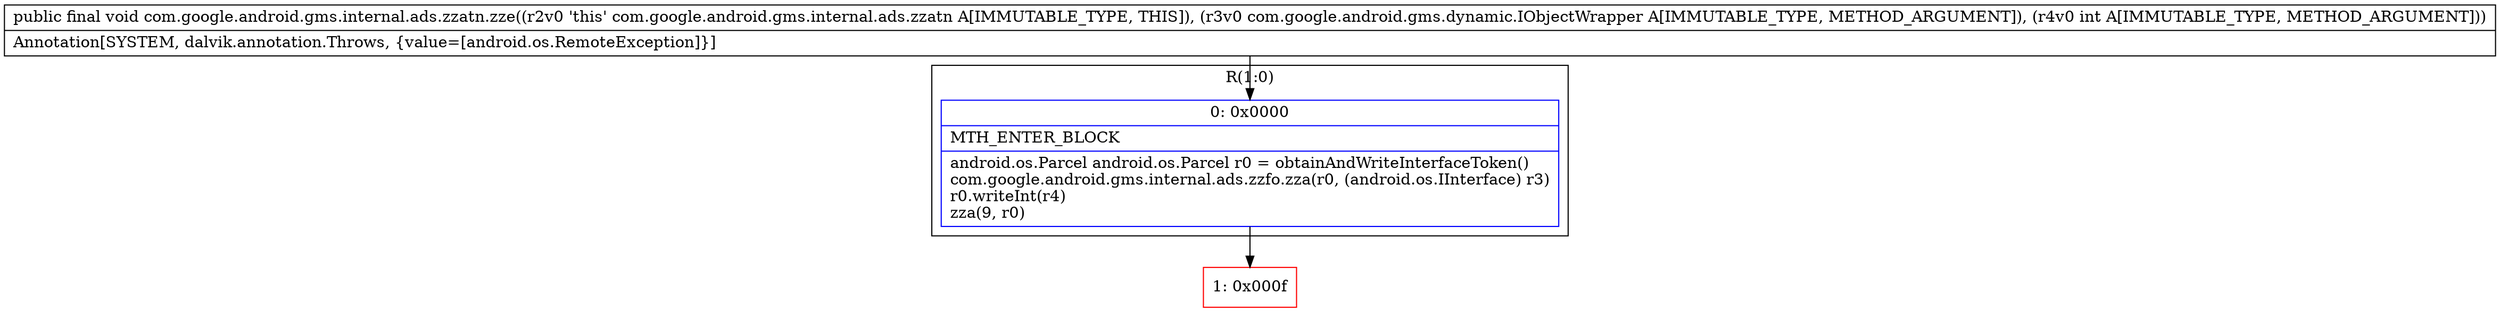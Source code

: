 digraph "CFG forcom.google.android.gms.internal.ads.zzatn.zze(Lcom\/google\/android\/gms\/dynamic\/IObjectWrapper;I)V" {
subgraph cluster_Region_2136882731 {
label = "R(1:0)";
node [shape=record,color=blue];
Node_0 [shape=record,label="{0\:\ 0x0000|MTH_ENTER_BLOCK\l|android.os.Parcel android.os.Parcel r0 = obtainAndWriteInterfaceToken()\lcom.google.android.gms.internal.ads.zzfo.zza(r0, (android.os.IInterface) r3)\lr0.writeInt(r4)\lzza(9, r0)\l}"];
}
Node_1 [shape=record,color=red,label="{1\:\ 0x000f}"];
MethodNode[shape=record,label="{public final void com.google.android.gms.internal.ads.zzatn.zze((r2v0 'this' com.google.android.gms.internal.ads.zzatn A[IMMUTABLE_TYPE, THIS]), (r3v0 com.google.android.gms.dynamic.IObjectWrapper A[IMMUTABLE_TYPE, METHOD_ARGUMENT]), (r4v0 int A[IMMUTABLE_TYPE, METHOD_ARGUMENT]))  | Annotation[SYSTEM, dalvik.annotation.Throws, \{value=[android.os.RemoteException]\}]\l}"];
MethodNode -> Node_0;
Node_0 -> Node_1;
}

